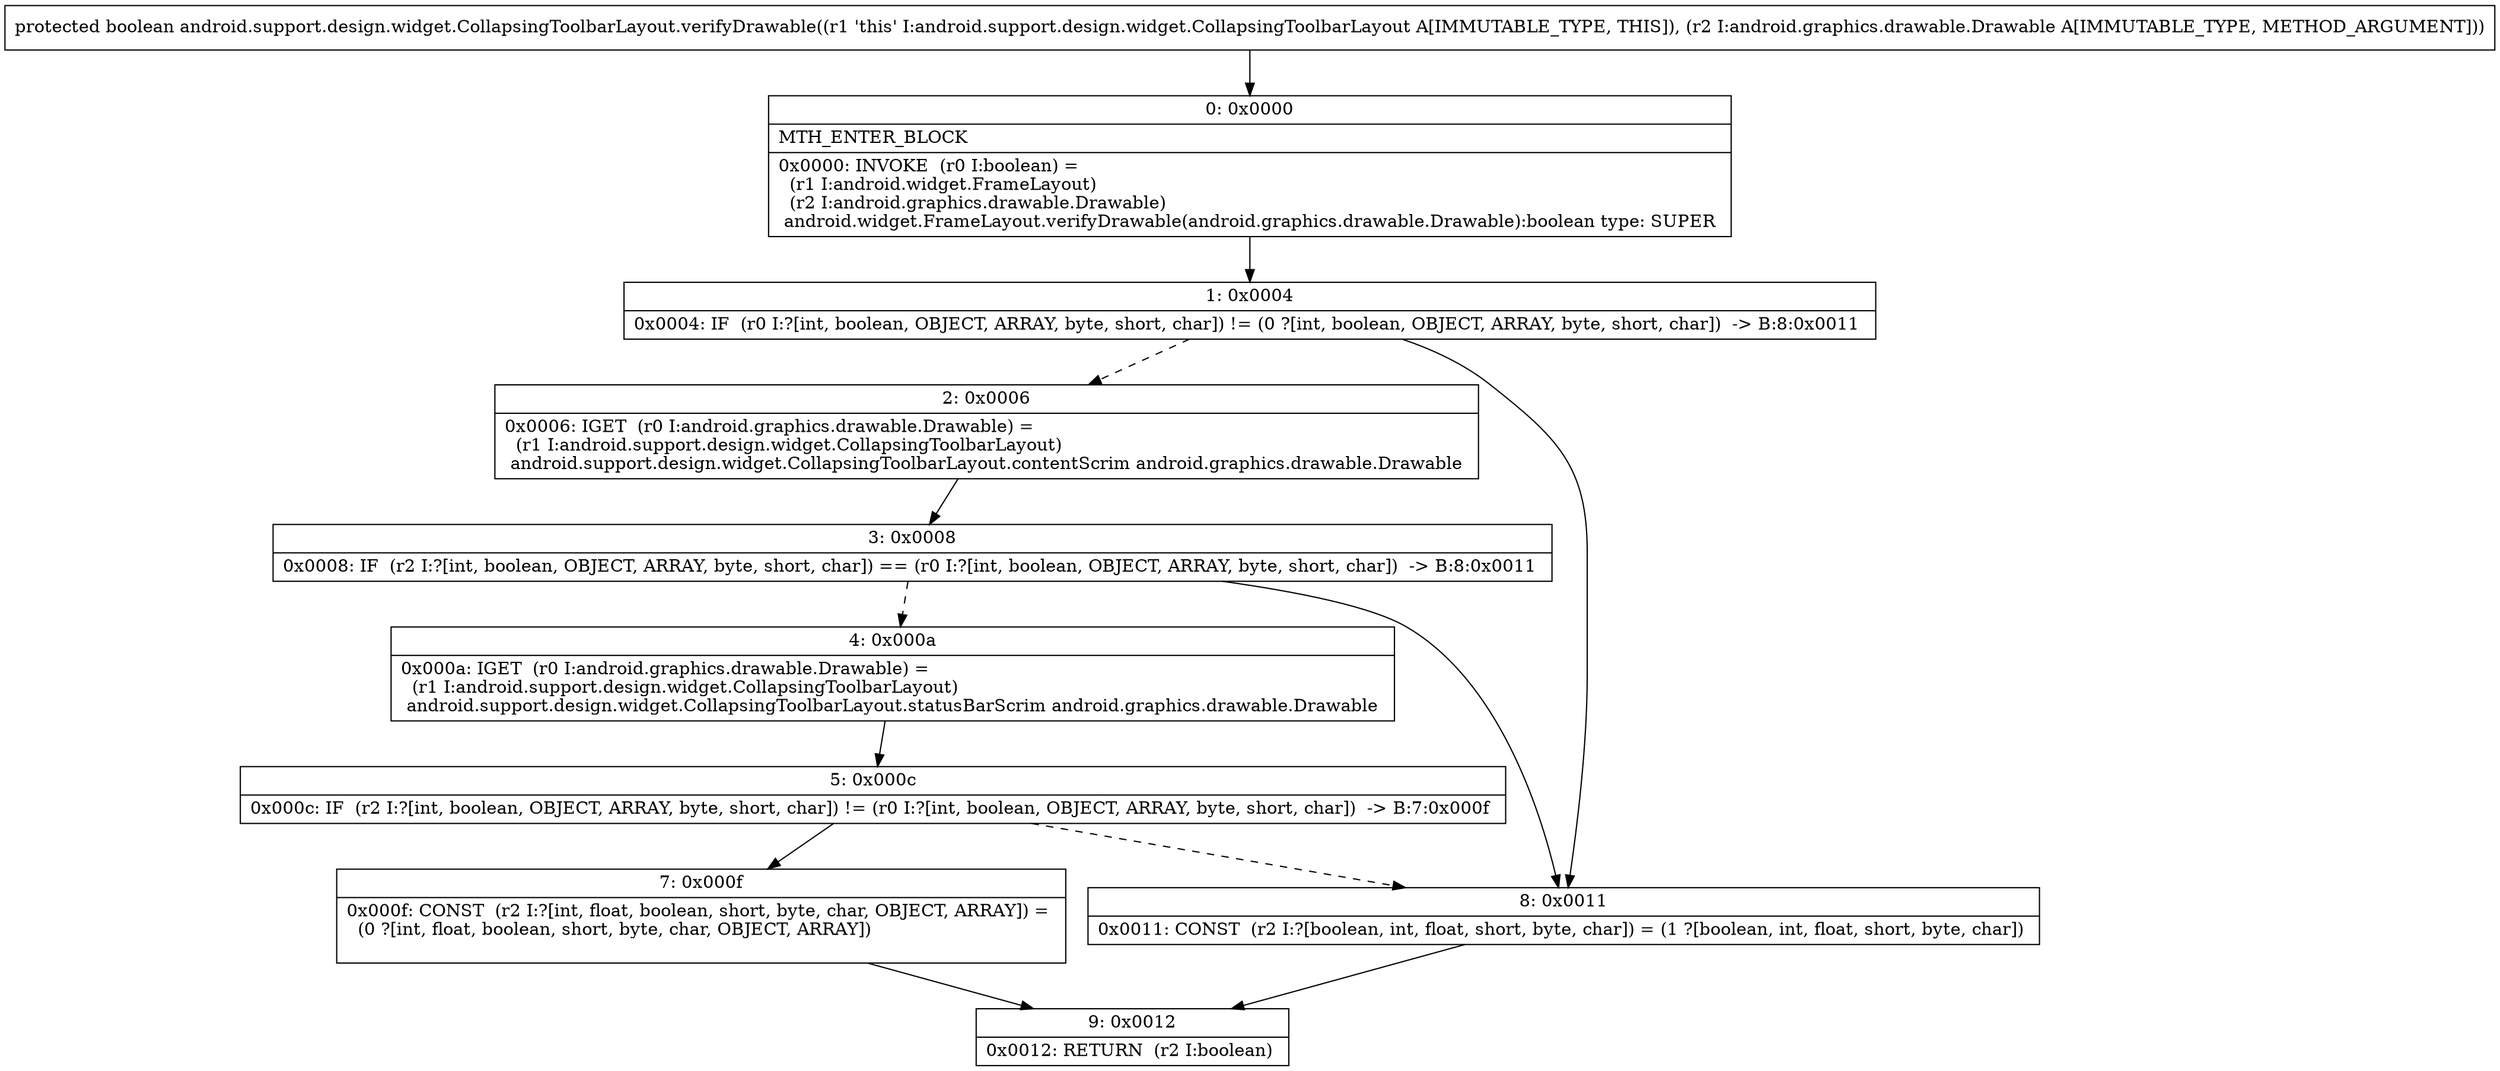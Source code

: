 digraph "CFG forandroid.support.design.widget.CollapsingToolbarLayout.verifyDrawable(Landroid\/graphics\/drawable\/Drawable;)Z" {
Node_0 [shape=record,label="{0\:\ 0x0000|MTH_ENTER_BLOCK\l|0x0000: INVOKE  (r0 I:boolean) = \l  (r1 I:android.widget.FrameLayout)\l  (r2 I:android.graphics.drawable.Drawable)\l android.widget.FrameLayout.verifyDrawable(android.graphics.drawable.Drawable):boolean type: SUPER \l}"];
Node_1 [shape=record,label="{1\:\ 0x0004|0x0004: IF  (r0 I:?[int, boolean, OBJECT, ARRAY, byte, short, char]) != (0 ?[int, boolean, OBJECT, ARRAY, byte, short, char])  \-\> B:8:0x0011 \l}"];
Node_2 [shape=record,label="{2\:\ 0x0006|0x0006: IGET  (r0 I:android.graphics.drawable.Drawable) = \l  (r1 I:android.support.design.widget.CollapsingToolbarLayout)\l android.support.design.widget.CollapsingToolbarLayout.contentScrim android.graphics.drawable.Drawable \l}"];
Node_3 [shape=record,label="{3\:\ 0x0008|0x0008: IF  (r2 I:?[int, boolean, OBJECT, ARRAY, byte, short, char]) == (r0 I:?[int, boolean, OBJECT, ARRAY, byte, short, char])  \-\> B:8:0x0011 \l}"];
Node_4 [shape=record,label="{4\:\ 0x000a|0x000a: IGET  (r0 I:android.graphics.drawable.Drawable) = \l  (r1 I:android.support.design.widget.CollapsingToolbarLayout)\l android.support.design.widget.CollapsingToolbarLayout.statusBarScrim android.graphics.drawable.Drawable \l}"];
Node_5 [shape=record,label="{5\:\ 0x000c|0x000c: IF  (r2 I:?[int, boolean, OBJECT, ARRAY, byte, short, char]) != (r0 I:?[int, boolean, OBJECT, ARRAY, byte, short, char])  \-\> B:7:0x000f \l}"];
Node_7 [shape=record,label="{7\:\ 0x000f|0x000f: CONST  (r2 I:?[int, float, boolean, short, byte, char, OBJECT, ARRAY]) = \l  (0 ?[int, float, boolean, short, byte, char, OBJECT, ARRAY])\l \l}"];
Node_8 [shape=record,label="{8\:\ 0x0011|0x0011: CONST  (r2 I:?[boolean, int, float, short, byte, char]) = (1 ?[boolean, int, float, short, byte, char]) \l}"];
Node_9 [shape=record,label="{9\:\ 0x0012|0x0012: RETURN  (r2 I:boolean) \l}"];
MethodNode[shape=record,label="{protected boolean android.support.design.widget.CollapsingToolbarLayout.verifyDrawable((r1 'this' I:android.support.design.widget.CollapsingToolbarLayout A[IMMUTABLE_TYPE, THIS]), (r2 I:android.graphics.drawable.Drawable A[IMMUTABLE_TYPE, METHOD_ARGUMENT])) }"];
MethodNode -> Node_0;
Node_0 -> Node_1;
Node_1 -> Node_2[style=dashed];
Node_1 -> Node_8;
Node_2 -> Node_3;
Node_3 -> Node_4[style=dashed];
Node_3 -> Node_8;
Node_4 -> Node_5;
Node_5 -> Node_7;
Node_5 -> Node_8[style=dashed];
Node_7 -> Node_9;
Node_8 -> Node_9;
}

